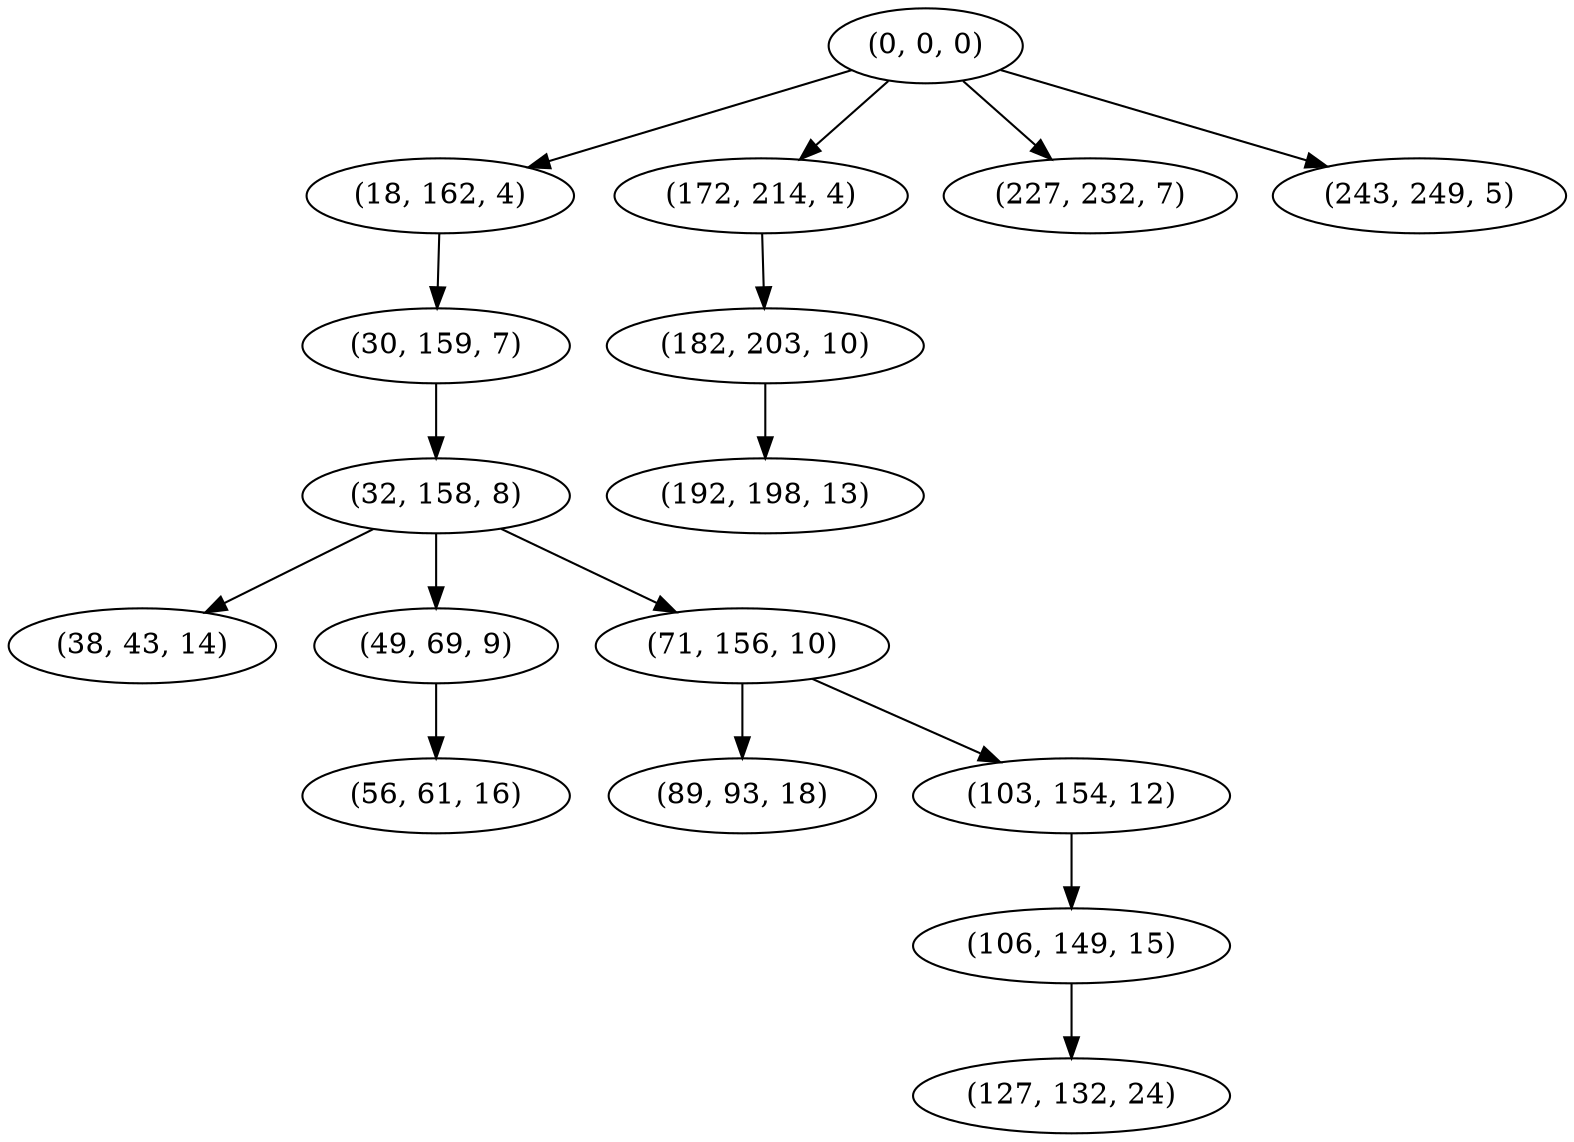 digraph tree {
    "(0, 0, 0)";
    "(18, 162, 4)";
    "(30, 159, 7)";
    "(32, 158, 8)";
    "(38, 43, 14)";
    "(49, 69, 9)";
    "(56, 61, 16)";
    "(71, 156, 10)";
    "(89, 93, 18)";
    "(103, 154, 12)";
    "(106, 149, 15)";
    "(127, 132, 24)";
    "(172, 214, 4)";
    "(182, 203, 10)";
    "(192, 198, 13)";
    "(227, 232, 7)";
    "(243, 249, 5)";
    "(0, 0, 0)" -> "(18, 162, 4)";
    "(0, 0, 0)" -> "(172, 214, 4)";
    "(0, 0, 0)" -> "(227, 232, 7)";
    "(0, 0, 0)" -> "(243, 249, 5)";
    "(18, 162, 4)" -> "(30, 159, 7)";
    "(30, 159, 7)" -> "(32, 158, 8)";
    "(32, 158, 8)" -> "(38, 43, 14)";
    "(32, 158, 8)" -> "(49, 69, 9)";
    "(32, 158, 8)" -> "(71, 156, 10)";
    "(49, 69, 9)" -> "(56, 61, 16)";
    "(71, 156, 10)" -> "(89, 93, 18)";
    "(71, 156, 10)" -> "(103, 154, 12)";
    "(103, 154, 12)" -> "(106, 149, 15)";
    "(106, 149, 15)" -> "(127, 132, 24)";
    "(172, 214, 4)" -> "(182, 203, 10)";
    "(182, 203, 10)" -> "(192, 198, 13)";
}

